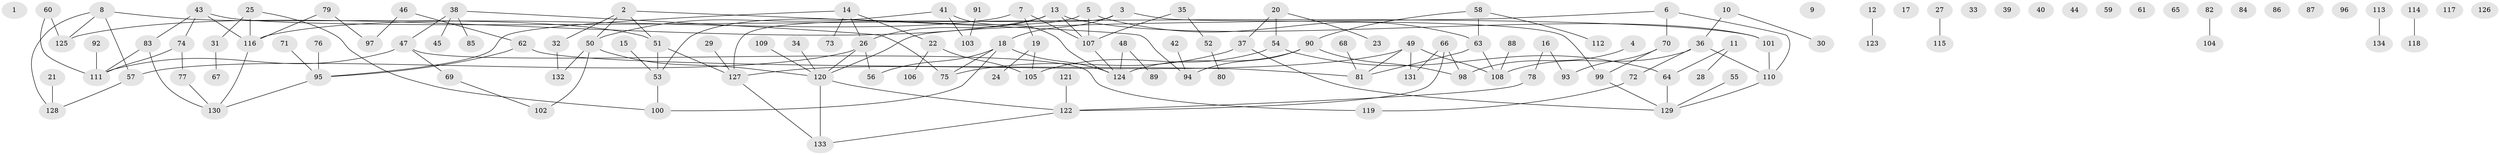 // Generated by graph-tools (version 1.1) at 2025/49/03/09/25 03:49:08]
// undirected, 134 vertices, 150 edges
graph export_dot {
graph [start="1"]
  node [color=gray90,style=filled];
  1;
  2;
  3;
  4;
  5;
  6;
  7;
  8;
  9;
  10;
  11;
  12;
  13;
  14;
  15;
  16;
  17;
  18;
  19;
  20;
  21;
  22;
  23;
  24;
  25;
  26;
  27;
  28;
  29;
  30;
  31;
  32;
  33;
  34;
  35;
  36;
  37;
  38;
  39;
  40;
  41;
  42;
  43;
  44;
  45;
  46;
  47;
  48;
  49;
  50;
  51;
  52;
  53;
  54;
  55;
  56;
  57;
  58;
  59;
  60;
  61;
  62;
  63;
  64;
  65;
  66;
  67;
  68;
  69;
  70;
  71;
  72;
  73;
  74;
  75;
  76;
  77;
  78;
  79;
  80;
  81;
  82;
  83;
  84;
  85;
  86;
  87;
  88;
  89;
  90;
  91;
  92;
  93;
  94;
  95;
  96;
  97;
  98;
  99;
  100;
  101;
  102;
  103;
  104;
  105;
  106;
  107;
  108;
  109;
  110;
  111;
  112;
  113;
  114;
  115;
  116;
  117;
  118;
  119;
  120;
  121;
  122;
  123;
  124;
  125;
  126;
  127;
  128;
  129;
  130;
  131;
  132;
  133;
  134;
  2 -- 32;
  2 -- 50;
  2 -- 51;
  2 -- 94;
  3 -- 18;
  3 -- 99;
  3 -- 127;
  4 -- 98;
  5 -- 53;
  5 -- 63;
  5 -- 107;
  6 -- 70;
  6 -- 110;
  6 -- 120;
  7 -- 19;
  7 -- 107;
  7 -- 116;
  8 -- 51;
  8 -- 57;
  8 -- 125;
  8 -- 128;
  10 -- 30;
  10 -- 36;
  11 -- 28;
  11 -- 64;
  12 -- 123;
  13 -- 26;
  13 -- 101;
  13 -- 107;
  13 -- 125;
  14 -- 22;
  14 -- 26;
  14 -- 73;
  14 -- 95;
  15 -- 53;
  16 -- 78;
  16 -- 93;
  18 -- 56;
  18 -- 75;
  18 -- 100;
  18 -- 124;
  19 -- 24;
  19 -- 105;
  20 -- 23;
  20 -- 37;
  20 -- 54;
  21 -- 128;
  22 -- 105;
  22 -- 106;
  25 -- 31;
  25 -- 100;
  25 -- 116;
  26 -- 56;
  26 -- 57;
  26 -- 120;
  27 -- 115;
  29 -- 127;
  31 -- 67;
  32 -- 132;
  34 -- 120;
  35 -- 52;
  35 -- 107;
  36 -- 72;
  36 -- 108;
  36 -- 110;
  37 -- 75;
  37 -- 129;
  38 -- 45;
  38 -- 47;
  38 -- 75;
  38 -- 85;
  41 -- 50;
  41 -- 103;
  41 -- 124;
  42 -- 94;
  43 -- 74;
  43 -- 83;
  43 -- 101;
  43 -- 116;
  46 -- 62;
  46 -- 97;
  47 -- 69;
  47 -- 111;
  47 -- 119;
  48 -- 89;
  48 -- 124;
  49 -- 81;
  49 -- 108;
  49 -- 127;
  49 -- 131;
  50 -- 102;
  50 -- 120;
  50 -- 132;
  51 -- 53;
  51 -- 127;
  52 -- 80;
  53 -- 100;
  54 -- 64;
  54 -- 105;
  55 -- 129;
  57 -- 128;
  58 -- 63;
  58 -- 90;
  58 -- 112;
  60 -- 111;
  60 -- 125;
  62 -- 81;
  62 -- 95;
  63 -- 81;
  63 -- 108;
  64 -- 129;
  66 -- 98;
  66 -- 122;
  66 -- 131;
  68 -- 81;
  69 -- 102;
  70 -- 93;
  70 -- 99;
  71 -- 95;
  72 -- 119;
  74 -- 77;
  74 -- 111;
  76 -- 95;
  77 -- 130;
  78 -- 122;
  79 -- 97;
  79 -- 116;
  82 -- 104;
  83 -- 111;
  83 -- 130;
  88 -- 108;
  90 -- 94;
  90 -- 98;
  90 -- 124;
  91 -- 103;
  92 -- 111;
  95 -- 130;
  99 -- 129;
  101 -- 110;
  107 -- 124;
  109 -- 120;
  110 -- 129;
  113 -- 134;
  114 -- 118;
  116 -- 130;
  120 -- 122;
  120 -- 133;
  121 -- 122;
  122 -- 133;
  127 -- 133;
}
